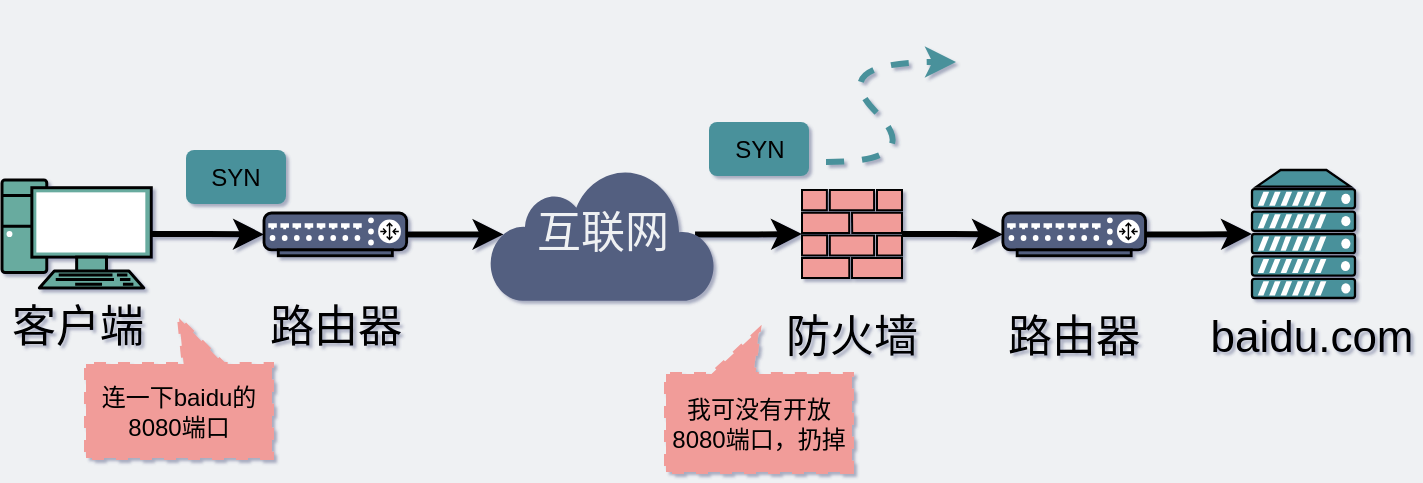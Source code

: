 <mxfile version="14.7.7" type="github">
  <diagram id="3228e29e-7158-1315-38df-8450db1d8a1d" name="Page-1">
    <mxGraphModel dx="946" dy="490" grid="0" gridSize="10" guides="1" tooltips="1" connect="1" arrows="1" fold="1" page="1" pageScale="1" pageWidth="800" pageHeight="300" background="#EFF1F3" math="0" shadow="1">
      <root>
        <mxCell id="0" />
        <mxCell id="1" parent="0" />
        <mxCell id="sDVxpu07TYHX5QJczvl2-7" style="edgeStyle=orthogonalEdgeStyle;rounded=0;orthogonalLoop=1;jettySize=auto;html=1;exitX=1;exitY=0.5;exitDx=0;exitDy=0;exitPerimeter=0;strokeWidth=3;" parent="1" source="_KJd5dzx4qh3lxpyMWcO-2" target="sDVxpu07TYHX5QJczvl2-2" edge="1">
          <mxGeometry relative="1" as="geometry" />
        </mxCell>
        <mxCell id="_KJd5dzx4qh3lxpyMWcO-2" value="" style="fontColor=#0066CC;verticalAlign=top;verticalLabelPosition=bottom;labelPosition=center;align=center;html=1;outlineConnect=0;gradientColor=none;gradientDirection=north;strokeWidth=2;shape=mxgraph.networks.pc;fillColor=#67AB9F;fontSize=30;" parent="1" vertex="1">
          <mxGeometry x="48" y="122" width="74.65" height="54" as="geometry" />
        </mxCell>
        <mxCell id="T-5VQnCJckOgUX1Wp16H-28" value="客户端" style="text;html=1;strokeColor=none;fillColor=none;align=center;verticalAlign=middle;whiteSpace=wrap;rounded=0;fontSize=22;" parent="1" vertex="1">
          <mxGeometry x="48" y="186" width="76.18" height="20" as="geometry" />
        </mxCell>
        <mxCell id="aH1-eks404bDhsACtXEq-2" value="" style="fontColor=#0066CC;verticalAlign=top;verticalLabelPosition=bottom;labelPosition=center;align=center;html=1;outlineConnect=0;gradientColor=none;gradientDirection=north;strokeWidth=2;shape=mxgraph.networks.server;fillColor=#4A919B;" parent="1" vertex="1">
          <mxGeometry x="673" y="117" width="51.5" height="64" as="geometry" />
        </mxCell>
        <mxCell id="aH1-eks404bDhsACtXEq-3" value="baidu.com" style="text;html=1;strokeColor=none;fillColor=none;align=center;verticalAlign=middle;whiteSpace=wrap;rounded=0;fontSize=22;" parent="1" vertex="1">
          <mxGeometry x="666" y="191" width="74" height="20" as="geometry" />
        </mxCell>
        <mxCell id="sDVxpu07TYHX5QJczvl2-8" style="edgeStyle=orthogonalEdgeStyle;rounded=0;orthogonalLoop=1;jettySize=auto;html=1;exitX=1;exitY=0.5;exitDx=0;exitDy=0;exitPerimeter=0;entryX=0.06;entryY=0.5;entryDx=0;entryDy=0;entryPerimeter=0;strokeWidth=3;" parent="1" source="sDVxpu07TYHX5QJczvl2-2" target="sDVxpu07TYHX5QJczvl2-5" edge="1">
          <mxGeometry relative="1" as="geometry" />
        </mxCell>
        <mxCell id="sDVxpu07TYHX5QJczvl2-2" value="" style="fontColor=#0066CC;verticalAlign=top;verticalLabelPosition=bottom;labelPosition=center;align=center;html=1;outlineConnect=0;gradientColor=none;gradientDirection=north;strokeWidth=2;shape=mxgraph.networks.router;fillColor=#535E80;" parent="1" vertex="1">
          <mxGeometry x="179" y="138.49" width="71.33" height="21.4" as="geometry" />
        </mxCell>
        <mxCell id="sDVxpu07TYHX5QJczvl2-13" style="edgeStyle=orthogonalEdgeStyle;rounded=0;orthogonalLoop=1;jettySize=auto;html=1;exitX=0.91;exitY=0.5;exitDx=0;exitDy=0;exitPerimeter=0;entryX=0;entryY=0.5;entryDx=0;entryDy=0;entryPerimeter=0;strokeWidth=3;" parent="1" source="sDVxpu07TYHX5QJczvl2-5" target="sDVxpu07TYHX5QJczvl2-12" edge="1">
          <mxGeometry relative="1" as="geometry" />
        </mxCell>
        <mxCell id="sDVxpu07TYHX5QJczvl2-5" value="&lt;font style=&quot;font-size: 22px&quot; color=&quot;#eff1f3&quot;&gt;互联网&lt;/font&gt;" style="html=1;outlineConnect=0;gradientColor=none;gradientDirection=north;strokeWidth=2;shape=mxgraph.networks.cloud;fontColor=#ffffff;strokeColor=none;fillColor=#535E80;" parent="1" vertex="1">
          <mxGeometry x="292" y="116" width="112.66" height="66.39" as="geometry" />
        </mxCell>
        <mxCell id="sDVxpu07TYHX5QJczvl2-6" value="路由器" style="text;html=1;strokeColor=none;fillColor=none;align=center;verticalAlign=middle;whiteSpace=wrap;rounded=0;fontSize=22;" parent="1" vertex="1">
          <mxGeometry x="176.57" y="186" width="76.18" height="20" as="geometry" />
        </mxCell>
        <mxCell id="sDVxpu07TYHX5QJczvl2-15" style="edgeStyle=orthogonalEdgeStyle;rounded=0;orthogonalLoop=1;jettySize=auto;html=1;exitX=1;exitY=0.5;exitDx=0;exitDy=0;exitPerimeter=0;strokeWidth=3;" parent="1" source="sDVxpu07TYHX5QJczvl2-9" target="aH1-eks404bDhsACtXEq-2" edge="1">
          <mxGeometry relative="1" as="geometry" />
        </mxCell>
        <mxCell id="sDVxpu07TYHX5QJczvl2-9" value="" style="fontColor=#0066CC;verticalAlign=top;verticalLabelPosition=bottom;labelPosition=center;align=center;html=1;outlineConnect=0;gradientColor=none;gradientDirection=north;strokeWidth=2;shape=mxgraph.networks.router;fillColor=#535E80;" parent="1" vertex="1">
          <mxGeometry x="548.43" y="138.49" width="71.33" height="21.4" as="geometry" />
        </mxCell>
        <mxCell id="sDVxpu07TYHX5QJczvl2-10" value="路由器" style="text;html=1;strokeColor=none;fillColor=none;align=center;verticalAlign=middle;whiteSpace=wrap;rounded=0;fontSize=22;" parent="1" vertex="1">
          <mxGeometry x="546.0" y="191" width="76.18" height="20" as="geometry" />
        </mxCell>
        <mxCell id="sDVxpu07TYHX5QJczvl2-14" style="edgeStyle=orthogonalEdgeStyle;rounded=0;orthogonalLoop=1;jettySize=auto;html=1;exitX=1;exitY=0.5;exitDx=0;exitDy=0;exitPerimeter=0;strokeWidth=3;" parent="1" source="sDVxpu07TYHX5QJczvl2-12" target="sDVxpu07TYHX5QJczvl2-9" edge="1">
          <mxGeometry relative="1" as="geometry" />
        </mxCell>
        <mxCell id="sDVxpu07TYHX5QJczvl2-12" value="" style="aspect=fixed;pointerEvents=1;shadow=0;dashed=0;html=1;labelPosition=center;verticalLabelPosition=bottom;verticalAlign=top;align=center;shape=mxgraph.mscae.enterprise.firewall;fillColor=#F19C99;" parent="1" vertex="1">
          <mxGeometry x="448" y="127" width="50" height="44" as="geometry" />
        </mxCell>
        <mxCell id="sDVxpu07TYHX5QJczvl2-16" value="连一下baidu的8080端口" style="shape=callout;whiteSpace=wrap;html=1;perimeter=calloutPerimeter;fillColor=#F19C99;dashed=1;strokeColor=#F19C99;strokeWidth=2;direction=west;size=23;position=0.26;" parent="1" vertex="1">
          <mxGeometry x="90" y="191" width="93" height="70" as="geometry" />
        </mxCell>
        <mxCell id="sDVxpu07TYHX5QJczvl2-17" value="SYN" style="rounded=1;whiteSpace=wrap;html=1;dashed=1;strokeWidth=2;strokeColor=none;fillColor=#4A919B;" parent="1" vertex="1">
          <mxGeometry x="140" y="107" width="50" height="27" as="geometry" />
        </mxCell>
        <mxCell id="sDVxpu07TYHX5QJczvl2-18" value="我可没有开放8080端口，扔掉" style="shape=callout;whiteSpace=wrap;html=1;perimeter=calloutPerimeter;fillColor=#F19C99;dashed=1;strokeColor=#F19C99;strokeWidth=2;direction=west;size=22;position=0.53;base=21;" parent="1" vertex="1">
          <mxGeometry x="380" y="197" width="93" height="71" as="geometry" />
        </mxCell>
        <mxCell id="sDVxpu07TYHX5QJczvl2-19" value="SYN" style="rounded=1;whiteSpace=wrap;html=1;dashed=1;strokeWidth=2;strokeColor=none;fillColor=#4A919B;" parent="1" vertex="1">
          <mxGeometry x="401.5" y="93" width="50" height="27" as="geometry" />
        </mxCell>
        <mxCell id="sDVxpu07TYHX5QJczvl2-27" value="" style="shape=image;html=1;verticalAlign=top;verticalLabelPosition=bottom;labelBackgroundColor=#ffffff;imageAspect=0;aspect=fixed;image=https://cdn4.iconfinder.com/data/icons/evil-icons-user-interface/64/basket-128.png;dashed=1;strokeColor=#F19C99;strokeWidth=2;fillColor=#4A919B;" parent="1" vertex="1">
          <mxGeometry x="521.0" y="32" width="69" height="69" as="geometry" />
        </mxCell>
        <mxCell id="sDVxpu07TYHX5QJczvl2-28" value="" style="curved=1;endArrow=classic;html=1;strokeWidth=3;dashed=1;strokeColor=#4A919B;" parent="1" edge="1">
          <mxGeometry width="50" height="50" relative="1" as="geometry">
            <mxPoint x="460" y="113" as="sourcePoint" />
            <mxPoint x="525" y="63" as="targetPoint" />
            <Array as="points">
              <mxPoint x="510" y="113" />
              <mxPoint x="460" y="63" />
            </Array>
          </mxGeometry>
        </mxCell>
        <mxCell id="sDVxpu07TYHX5QJczvl2-29" value="防火墙" style="text;html=1;strokeColor=none;fillColor=none;align=center;verticalAlign=middle;whiteSpace=wrap;rounded=0;fontSize=22;" parent="1" vertex="1">
          <mxGeometry x="435.0" y="191" width="76.18" height="20" as="geometry" />
        </mxCell>
      </root>
    </mxGraphModel>
  </diagram>
</mxfile>
